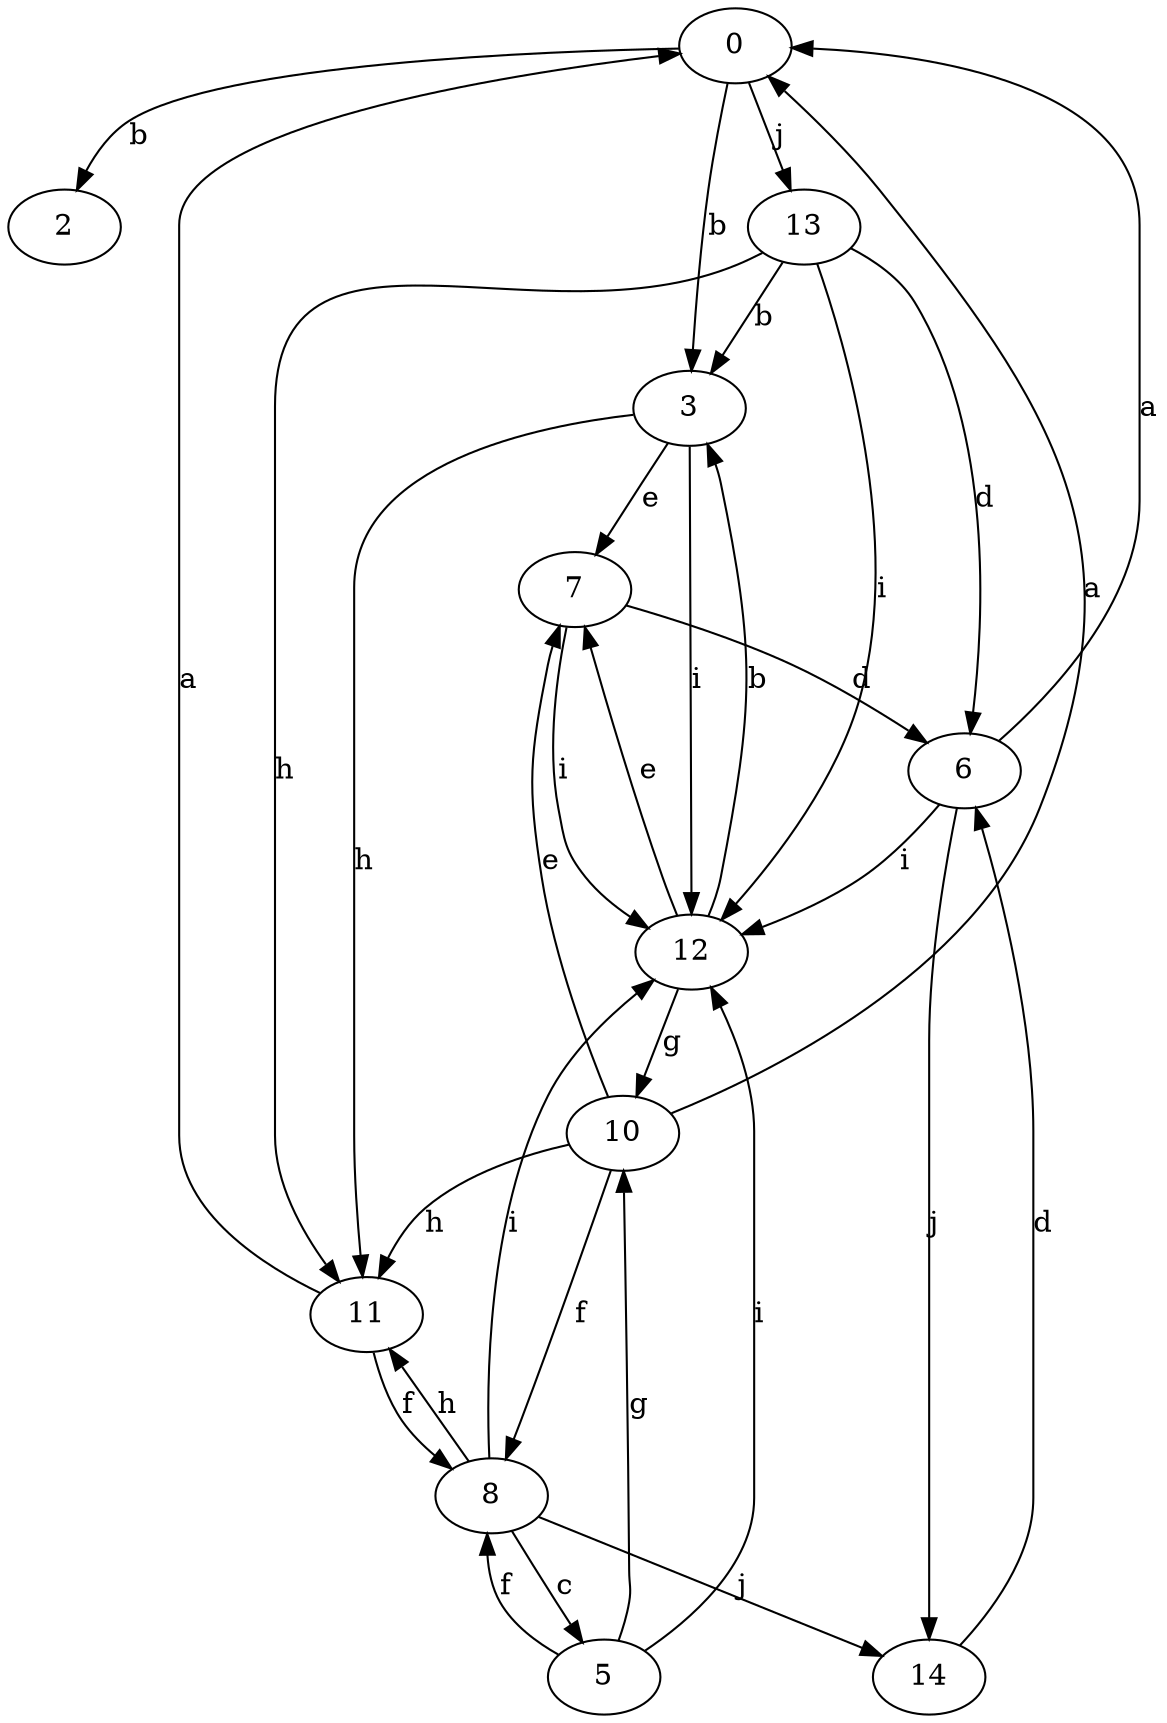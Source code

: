 strict digraph  {
0;
2;
3;
5;
6;
7;
8;
10;
11;
12;
13;
14;
0 -> 2  [label=b];
0 -> 3  [label=b];
0 -> 13  [label=j];
3 -> 7  [label=e];
3 -> 11  [label=h];
3 -> 12  [label=i];
5 -> 8  [label=f];
5 -> 10  [label=g];
5 -> 12  [label=i];
6 -> 0  [label=a];
6 -> 12  [label=i];
6 -> 14  [label=j];
7 -> 6  [label=d];
7 -> 12  [label=i];
8 -> 5  [label=c];
8 -> 11  [label=h];
8 -> 12  [label=i];
8 -> 14  [label=j];
10 -> 0  [label=a];
10 -> 7  [label=e];
10 -> 8  [label=f];
10 -> 11  [label=h];
11 -> 0  [label=a];
11 -> 8  [label=f];
12 -> 3  [label=b];
12 -> 7  [label=e];
12 -> 10  [label=g];
13 -> 3  [label=b];
13 -> 6  [label=d];
13 -> 11  [label=h];
13 -> 12  [label=i];
14 -> 6  [label=d];
}
